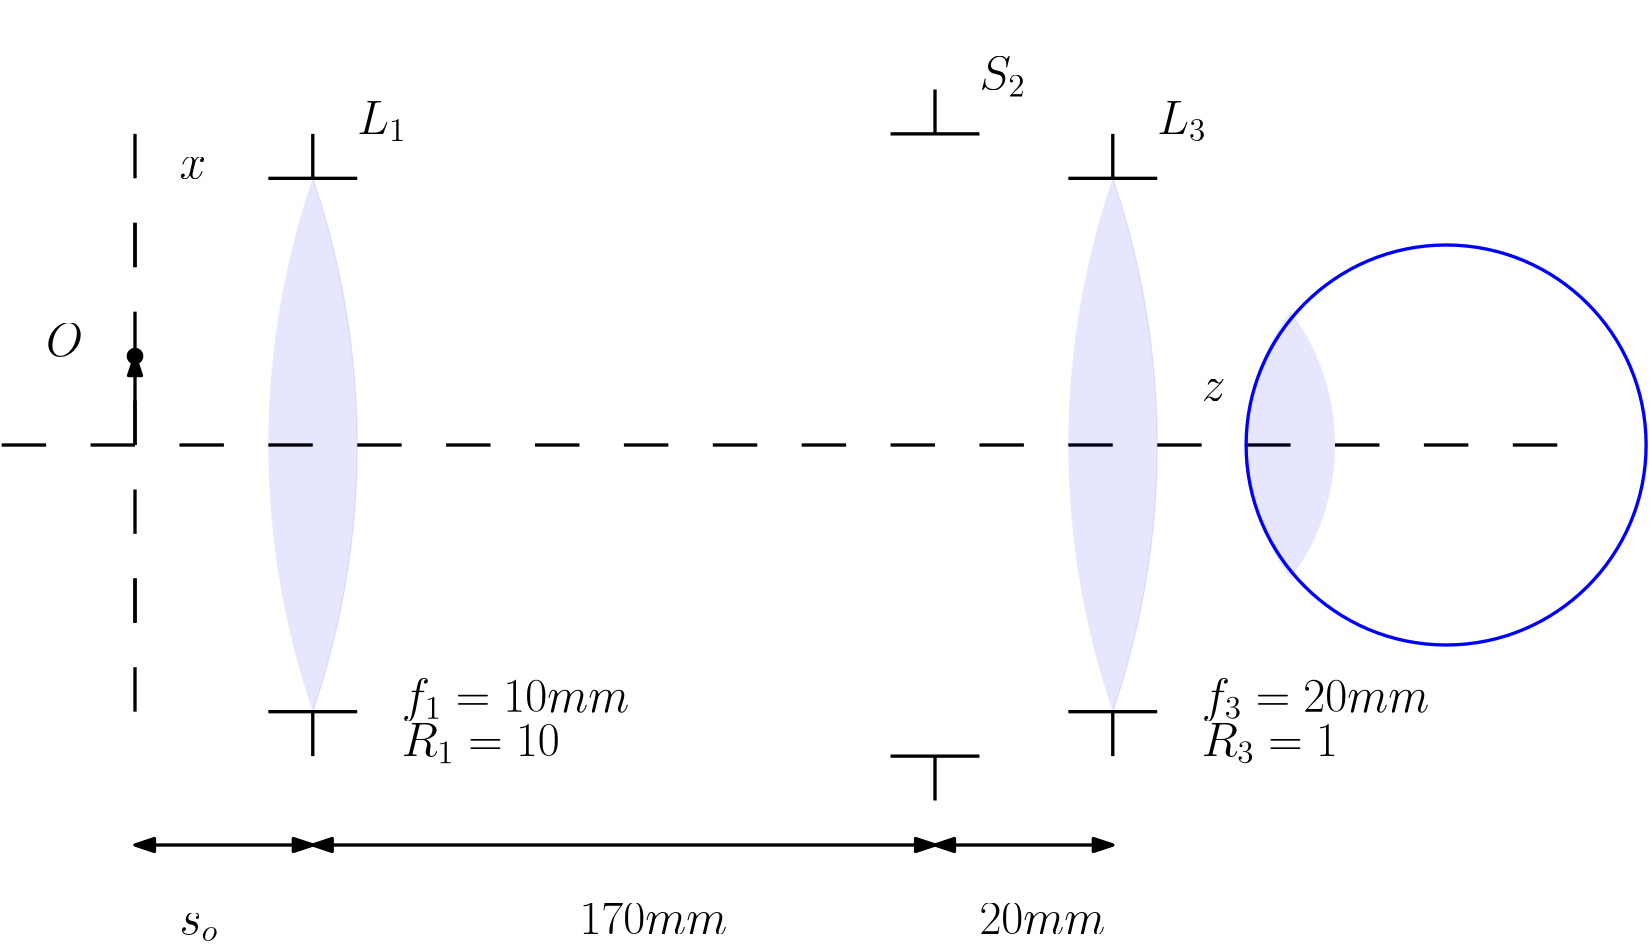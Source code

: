 <?xml version="1.0"?>
<!DOCTYPE ipe SYSTEM "ipe.dtd">
<ipe version="70212" creator="Ipe 7.2.12">
<info created="D:20180115135840" modified="D:20191006154344"/>
<ipestyle name="basic">
<symbol name="arrow/arc(spx)">
<path stroke="sym-stroke" fill="sym-stroke" pen="sym-pen">
0 0 m
-1 0.333 l
-1 -0.333 l
h
</path>
</symbol>
<symbol name="arrow/farc(spx)">
<path stroke="sym-stroke" fill="white" pen="sym-pen">
0 0 m
-1 0.333 l
-1 -0.333 l
h
</path>
</symbol>
<symbol name="arrow/ptarc(spx)">
<path stroke="sym-stroke" fill="sym-stroke" pen="sym-pen">
0 0 m
-1 0.333 l
-0.8 0 l
-1 -0.333 l
h
</path>
</symbol>
<symbol name="arrow/fptarc(spx)">
<path stroke="sym-stroke" fill="white" pen="sym-pen">
0 0 m
-1 0.333 l
-0.8 0 l
-1 -0.333 l
h
</path>
</symbol>
<symbol name="mark/circle(sx)" transformations="translations">
<path fill="sym-stroke">
0.6 0 0 0.6 0 0 e
0.4 0 0 0.4 0 0 e
</path>
</symbol>
<symbol name="mark/disk(sx)" transformations="translations">
<path fill="sym-stroke">
0.6 0 0 0.6 0 0 e
</path>
</symbol>
<symbol name="mark/fdisk(sfx)" transformations="translations">
<group>
<path fill="sym-fill">
0.5 0 0 0.5 0 0 e
</path>
<path fill="sym-stroke" fillrule="eofill">
0.6 0 0 0.6 0 0 e
0.4 0 0 0.4 0 0 e
</path>
</group>
</symbol>
<symbol name="mark/box(sx)" transformations="translations">
<path fill="sym-stroke" fillrule="eofill">
-0.6 -0.6 m
0.6 -0.6 l
0.6 0.6 l
-0.6 0.6 l
h
-0.4 -0.4 m
0.4 -0.4 l
0.4 0.4 l
-0.4 0.4 l
h
</path>
</symbol>
<symbol name="mark/square(sx)" transformations="translations">
<path fill="sym-stroke">
-0.6 -0.6 m
0.6 -0.6 l
0.6 0.6 l
-0.6 0.6 l
h
</path>
</symbol>
<symbol name="mark/fsquare(sfx)" transformations="translations">
<group>
<path fill="sym-fill">
-0.5 -0.5 m
0.5 -0.5 l
0.5 0.5 l
-0.5 0.5 l
h
</path>
<path fill="sym-stroke" fillrule="eofill">
-0.6 -0.6 m
0.6 -0.6 l
0.6 0.6 l
-0.6 0.6 l
h
-0.4 -0.4 m
0.4 -0.4 l
0.4 0.4 l
-0.4 0.4 l
h
</path>
</group>
</symbol>
<symbol name="mark/cross(sx)" transformations="translations">
<group>
<path fill="sym-stroke">
-0.43 -0.57 m
0.57 0.43 l
0.43 0.57 l
-0.57 -0.43 l
h
</path>
<path fill="sym-stroke">
-0.43 0.57 m
0.57 -0.43 l
0.43 -0.57 l
-0.57 0.43 l
h
</path>
</group>
</symbol>
<symbol name="arrow/fnormal(spx)">
<path stroke="sym-stroke" fill="white" pen="sym-pen">
0 0 m
-1 0.333 l
-1 -0.333 l
h
</path>
</symbol>
<symbol name="arrow/pointed(spx)">
<path stroke="sym-stroke" fill="sym-stroke" pen="sym-pen">
0 0 m
-1 0.333 l
-0.8 0 l
-1 -0.333 l
h
</path>
</symbol>
<symbol name="arrow/fpointed(spx)">
<path stroke="sym-stroke" fill="white" pen="sym-pen">
0 0 m
-1 0.333 l
-0.8 0 l
-1 -0.333 l
h
</path>
</symbol>
<symbol name="arrow/linear(spx)">
<path stroke="sym-stroke" pen="sym-pen">
-1 0.333 m
0 0 l
-1 -0.333 l
</path>
</symbol>
<symbol name="arrow/fdouble(spx)">
<path stroke="sym-stroke" fill="white" pen="sym-pen">
0 0 m
-1 0.333 l
-1 -0.333 l
h
-1 0 m
-2 0.333 l
-2 -0.333 l
h
</path>
</symbol>
<symbol name="arrow/double(spx)">
<path stroke="sym-stroke" fill="sym-stroke" pen="sym-pen">
0 0 m
-1 0.333 l
-1 -0.333 l
h
-1 0 m
-2 0.333 l
-2 -0.333 l
h
</path>
</symbol>
<pen name="heavier" value="0.8"/>
<pen name="fat" value="1.2"/>
<pen name="ultrafat" value="2"/>
<symbolsize name="large" value="5"/>
<symbolsize name="small" value="2"/>
<symbolsize name="tiny" value="1.1"/>
<arrowsize name="large" value="10"/>
<arrowsize name="small" value="5"/>
<arrowsize name="tiny" value="3"/>
<color name="red" value="1 0 0"/>
<color name="green" value="0 1 0"/>
<color name="blue" value="0 0 1"/>
<color name="yellow" value="1 1 0"/>
<color name="orange" value="1 0.647 0"/>
<color name="gold" value="1 0.843 0"/>
<color name="purple" value="0.627 0.125 0.941"/>
<color name="gray" value="0.745"/>
<color name="brown" value="0.647 0.165 0.165"/>
<color name="navy" value="0 0 0.502"/>
<color name="pink" value="1 0.753 0.796"/>
<color name="seagreen" value="0.18 0.545 0.341"/>
<color name="turquoise" value="0.251 0.878 0.816"/>
<color name="violet" value="0.933 0.51 0.933"/>
<color name="darkblue" value="0 0 0.545"/>
<color name="darkcyan" value="0 0.545 0.545"/>
<color name="darkgray" value="0.663"/>
<color name="darkgreen" value="0 0.392 0"/>
<color name="darkmagenta" value="0.545 0 0.545"/>
<color name="darkorange" value="1 0.549 0"/>
<color name="darkred" value="0.545 0 0"/>
<color name="lightblue" value="0.678 0.847 0.902"/>
<color name="lightcyan" value="0.878 1 1"/>
<color name="lightgray" value="0.827"/>
<color name="lightgreen" value="0.565 0.933 0.565"/>
<color name="lightyellow" value="1 1 0.878"/>
<dashstyle name="dashed" value="[4] 0"/>
<dashstyle name="dotted" value="[1 3] 0"/>
<dashstyle name="dash dotted" value="[4 2 1 2] 0"/>
<dashstyle name="dash dot dotted" value="[4 2 1 2 1 2] 0"/>
<textsize name="large" value="\large"/>
<textsize name="Large" value="\Large"/>
<textsize name="LARGE" value="\LARGE"/>
<textsize name="huge" value="\huge"/>
<textsize name="Huge" value="\Huge"/>
<textsize name="small" value="\small"/>
<textsize name="footnote" value="\footnotesize"/>
<textsize name="tiny" value="\tiny"/>
<textstyle name="center" begin="\begin{center}" end="\end{center}"/>
<textstyle name="itemize" begin="\begin{itemize}" end="\end{itemize}"/>
<textstyle name="item" begin="\begin{itemize}\item{}" end="\end{itemize}"/>
<gridsize name="4 pts" value="4"/>
<gridsize name="8 pts (~3 mm)" value="8"/>
<gridsize name="16 pts (~6 mm)" value="16"/>
<gridsize name="32 pts (~12 mm)" value="32"/>
<gridsize name="10 pts (~3.5 mm)" value="10"/>
<gridsize name="20 pts (~7 mm)" value="20"/>
<gridsize name="14 pts (~5 mm)" value="14"/>
<gridsize name="28 pts (~10 mm)" value="28"/>
<gridsize name="56 pts (~20 mm)" value="56"/>
<anglesize name="90 deg" value="90"/>
<anglesize name="60 deg" value="60"/>
<anglesize name="45 deg" value="45"/>
<anglesize name="30 deg" value="30"/>
<anglesize name="22.5 deg" value="22.5"/>
<opacity name="10%" value="0.1"/>
<opacity name="30%" value="0.3"/>
<opacity name="50%" value="0.5"/>
<opacity name="75%" value="0.75"/>
<tiling name="falling" angle="-60" step="4" width="1"/>
<tiling name="rising" angle="30" step="4" width="1"/>
</ipestyle>
<page>
<layer name="alpha"/>
<layer name="beta"/>
<view layers="alpha beta" active="alpha"/>
<path layer="alpha" matrix="0.316228 -0.948683 0.948683 0.316228 -410.497 909.67" stroke="black" fill="white">
416 800 m
416 800 l
416 800 l
</path>
<path matrix="1 0 0 1 48 -32" stroke="black">
432 800 m
432 800 l
432 800 l
432 800 l
432 800 l
</path>
<path matrix="1 0 0 1 32 -32" stroke="blue" fill="blue" pen="fat">
496 736 m
496 736 l
496 736 l
496 736 l
h
</path>
<path matrix="1 0 0 1 32 -96" stroke="black" pen="fat">
16 704 m
0 704 l
</path>
<path matrix="1 0 0 1 32 -64" stroke="black" fill="black" pen="fat">
128 672 m
144 672 l
144 672 l
</path>
<path matrix="1 0 0 1 32 -64" stroke="black" fill="black" pen="fat">
160 672 m
176 672 l
176 672 l
</path>
<path matrix="1 0 0 1 32 -64" stroke="black" fill="black" pen="fat">
384 672 m
400 672 l
</path>
<path matrix="1 0 0 1 -80 -96" stroke="black" pen="fat">
128 704 m
128 720 l
128 720 l
</path>
<path matrix="1 0 0 1 -80 -96" stroke="black" pen="fat">
128 736 m
128 752 l
128 752 l
</path>
<path matrix="1 0 0 1 -80 -96" stroke="black" pen="fat">
128 688 m
128 672 l
</path>
<path matrix="1 0 0 1 -80 -96" stroke="black" pen="fat">
128 656 m
128 640 l
</path>
<path matrix="1 0 0 1 -80 -96" stroke="black" pen="fat">
128 800 m
128 816 l
128 816 l
</path>
<path matrix="1 0 0 1 -80 -96" stroke="black" pen="fat">
128 624 m
128 608 l
</path>
<path matrix="1 0 0 1 -144 0" stroke="black" pen="fat">
192 560 m
192 560 l
192 544 l
</path>
<path matrix="1 0 0 1 -64 -64" stroke="black" fill="black" pen="fat">
192 672 m
208 672 l
208 672 l
</path>
<path matrix="1 0 0 1 160 -64" stroke="black" fill="black" pen="fat">
160 672 m
176 672 l
176 672 l
</path>
<path matrix="1 0 0 1 -16 -64" stroke="black" fill="black" pen="fat">
80 800 m
80 800 l
80 800 l
80 800 l
</path>
<path matrix="1 0 0 1 -48 -64" fill="blue" opacity="10%" stroke-opacity="opaque">
160 768 m
296 0 0 296 440 672 160 576 a
</path>
<path matrix="1 0 0 1 -48 -64" stroke="blue" fill="blue" opacity="10%">
160 576 m
296 0 0 296 -120 672 160 768 a
</path>
<path matrix="1 0 0 1 64 -64" stroke="black" fill="black" pen="fat">
224 672 m
240 672 l
</path>
<path matrix="1 0 0 1 128 -64" stroke="black" fill="black" pen="fat">
224 672 m
240 672 l
</path>
<path matrix="1 0 0 1 160 -64" stroke="black" fill="black" pen="fat">
224 672 m
240 672 l
</path>
<path matrix="1 0 0 1 0 -64" stroke="black" fill="black" pen="fat">
224 672 m
240 672 l
</path>
<path matrix="1 0 0 1 240 -64" fill="blue" opacity="10%" stroke-opacity="opaque">
160 768 m
296 0 0 296 440 672 160 576 a
</path>
<path matrix="1 0 0 1 240 -64" stroke="blue" fill="blue" opacity="10%">
160 576 m
296 0 0 296 -120 672 160 768 a
</path>
<path matrix="1 0 0 1 -80 -128" stroke="black" pen="fat">
128 800 m
128 816 l
128 816 l
</path>
<path matrix="1 0 0 1 -80 -128" stroke="black" pen="fat">
128 800 m
128 816 l
128 816 l
</path>
<text matrix="1 0 0 1 -32 32" transformations="translations" pos="160 688" stroke="black" type="label" width="17.82" height="11.766" depth="2.58" valign="baseline" size="LARGE" style="math">L_1</text>
<text matrix="1 0 0 1 -16 -64" transformations="translations" pos="80 768" stroke="black" type="label" width="9.579" height="7.412" depth="0" valign="baseline" size="LARGE" style="math">x</text>
<path matrix="1 0 0 1 64 -96" stroke="black" pen="fat">
16 704 m
0 704 l
</path>
<path matrix="1 0 0 1 0 -96" stroke="black" pen="fat">
16 704 m
0 704 l
</path>
<path matrix="1 0 0 1 96 -96" stroke="black" pen="fat">
16 704 m
0 704 l
</path>
<use matrix="1 0 0 1 -16 -64" name="mark/disk(sx)" pos="64 704" size="large" stroke="black"/>
<text matrix="1 0 0 1 -32 -64" transformations="translations" pos="48 704" stroke="black" type="label" width="13.351" height="11.764" depth="0" valign="baseline" size="LARGE" style="math">O</text>
<path matrix="1 0 0 1 -32 -80" stroke="black" pen="fat" arrow="normal/normal">
80 688 m
80 720 l
</path>
<text matrix="1 0 0 1 48 -64" transformations="translations" pos="368 784" stroke="black" type="label" width="17.82" height="11.766" depth="2.58" valign="baseline" size="LARGE" style="math">L_3</text>
<path matrix="1 0 0 1 -16 0" stroke="black" pen="fat">
112 704 m
144 704 l
</path>
<path matrix="1 0 0 1 -16 0" stroke="black" pen="fat">
128 720 m
128 704 l
</path>
<path matrix="1 0 0 1 -16 0" stroke="black" pen="fat">
400 704 m
432 704 l
</path>
<path matrix="1 0 0 1 -16 0" stroke="black" pen="fat">
416 720 m
416 704 l
</path>
<path matrix="1 0 0 1 -16 0" stroke="black" pen="fat">
400 512 m
432 512 l
</path>
<path matrix="1 0 0 1 -16 0" stroke="black" pen="fat">
416 512 m
416 496 l
</path>
<path matrix="1 0 0 1 -16 0" stroke="black" pen="fat">
112 512 m
144 512 l
</path>
<path matrix="1 0 0 1 -16 0" stroke="black" pen="fat">
128 512 m
128 496 l
</path>
<path matrix="1 0 0 1 -16 0" stroke="black" pen="fat">
336 496 m
368 496 l
</path>
<path matrix="1 0 0 1 -16 0" stroke="black" pen="fat">
352 496 m
352 480 l
</path>
<path matrix="1 0 0 1 -16 0" stroke="black" pen="fat">
336 720 m
368 720 l
</path>
<path matrix="1 0 0 1 -16 0" stroke="black" pen="fat">
352 736 m
352 720 l
</path>
<path matrix="1 0 0 1 -16 0" stroke="black" pen="fat">
272 608 m
288 608 l
</path>
<text matrix="1 0 0 1 -16 0" transformations="translations" pos="368 736" stroke="black" type="label" width="16.718" height="11.766" depth="2.58" valign="baseline" size="LARGE" style="math">S_2</text>
<text matrix="1 0 0 1 -16 0" transformations="translations" pos="448 624" stroke="black" type="label" width="8.598" height="7.412" depth="0" valign="baseline" size="LARGE" style="math">z</text>
<path matrix="1 0 0 1 -16 16" stroke="black" pen="fat" arrow="normal/normal" rarrow="normal/normal">
352 448 m
128 448 l
</path>
<path matrix="1 0 0 1 -16 0" stroke="black" pen="fat" arrow="normal/normal" rarrow="normal/normal">
128 464 m
64 464 l
</path>
<path matrix="1 0 0 1 -16 32" stroke="black" pen="fat" arrow="normal/normal" rarrow="normal/normal">
352 432 m
416 432 l
</path>
<text matrix="1 0 0 1 -16 -16" transformations="translations" pos="160 528" stroke="black" type="label" width="81.896" height="11.953" depth="3.35" valign="baseline" size="LARGE" style="math">f_1=10mm</text>
<text matrix="1 0 0 1 -16 0" transformations="translations" pos="160 496" stroke="black" type="label" width="56.929" height="11.766" depth="2.58" valign="baseline" size="LARGE" style="math">R_1=10</text>
<text matrix="1 0 0 1 -16 0" transformations="translations" pos="224 432" stroke="black" type="label" width="53.175" height="11.097" depth="0" valign="baseline" size="LARGE" style="math">170mm</text>
<text matrix="1 0 0 1 -16 0" transformations="translations" pos="368 432" stroke="black" type="label" width="45.28" height="11.097" depth="0" valign="baseline" size="LARGE" style="math">20mm</text>
<text matrix="1 0 0 1 -16 0" transformations="translations" pos="80 432" stroke="black" type="label" width="14.066" height="7.415" depth="2.58" valign="baseline" size="LARGE" style="math">s_o</text>
<text matrix="1 0 0 1 -16 0" transformations="translations" pos="448 512" stroke="black" type="label" width="81.896" height="11.953" depth="3.35" valign="baseline" size="LARGE" style="math">f_3=20mm</text>
<text matrix="1 0 0 1 -16 0" transformations="translations" pos="448 496" stroke="black" type="label" width="49.033" height="11.766" depth="2.58" valign="baseline" size="LARGE" style="math">R_3=1</text>
<path matrix="1 0 0 1 -16 0" stroke="black" pen="fat">
464 608 m
480 608 l
</path>
<path matrix="1 0 0 1 -16 0" stroke="black" pen="fat">
496 608 m
512 608 l
</path>
<path matrix="1 0 0 1 -16 0" stroke="black" pen="fat">
528 608 m
544 608 l
</path>
<path stroke="black" pen="fat">
544 608 m
560 608 l
</path>
<path stroke="blue" pen="fat">
72 0 0 72 520 608 e
</path>
<path fill="blue" opacity="10%" stroke-opacity="opaque">
464 656 m
80 0 0 -80 400 608 464 560 a
</path>
<path fill="blue" opacity="10%" stroke-opacity="opaque">
464 560 m
80 0 0 -80 528 608 464 656 a
</path>
<path fill="black">
496 736 m
512 736 l
</path>
<path fill="black">
496 752 m
512 752 l
</path>
<path fill="black">
576 608 m
592 608 l
</path>
</page>
</ipe>
